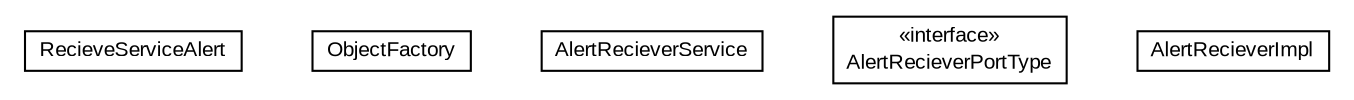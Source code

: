 #!/usr/local/bin/dot
#
# Class diagram 
# Generated by UMLGraph version R5_6-24-gf6e263 (http://www.umlgraph.org/)
#

digraph G {
	edge [fontname="arial",fontsize=10,labelfontname="arial",labelfontsize=10];
	node [fontname="arial",fontsize=10,shape=plaintext];
	nodesep=0.25;
	ranksep=0.5;
	// org.miloss.fgsms.plugins.sla.alertservice.RecieveServiceAlert
	c0 [label=<<table title="org.miloss.fgsms.plugins.sla.alertservice.RecieveServiceAlert" border="0" cellborder="1" cellspacing="0" cellpadding="2" port="p" href="./RecieveServiceAlert.html">
		<tr><td><table border="0" cellspacing="0" cellpadding="1">
<tr><td align="center" balign="center"> RecieveServiceAlert </td></tr>
		</table></td></tr>
		</table>>, URL="./RecieveServiceAlert.html", fontname="arial", fontcolor="black", fontsize=10.0];
	// org.miloss.fgsms.plugins.sla.alertservice.ObjectFactory
	c1 [label=<<table title="org.miloss.fgsms.plugins.sla.alertservice.ObjectFactory" border="0" cellborder="1" cellspacing="0" cellpadding="2" port="p" href="./ObjectFactory.html">
		<tr><td><table border="0" cellspacing="0" cellpadding="1">
<tr><td align="center" balign="center"> ObjectFactory </td></tr>
		</table></td></tr>
		</table>>, URL="./ObjectFactory.html", fontname="arial", fontcolor="black", fontsize=10.0];
	// org.miloss.fgsms.plugins.sla.alertservice.AlertRecieverService
	c2 [label=<<table title="org.miloss.fgsms.plugins.sla.alertservice.AlertRecieverService" border="0" cellborder="1" cellspacing="0" cellpadding="2" port="p" href="./AlertRecieverService.html">
		<tr><td><table border="0" cellspacing="0" cellpadding="1">
<tr><td align="center" balign="center"> AlertRecieverService </td></tr>
		</table></td></tr>
		</table>>, URL="./AlertRecieverService.html", fontname="arial", fontcolor="black", fontsize=10.0];
	// org.miloss.fgsms.plugins.sla.alertservice.AlertRecieverPortType
	c3 [label=<<table title="org.miloss.fgsms.plugins.sla.alertservice.AlertRecieverPortType" border="0" cellborder="1" cellspacing="0" cellpadding="2" port="p" href="./AlertRecieverPortType.html">
		<tr><td><table border="0" cellspacing="0" cellpadding="1">
<tr><td align="center" balign="center"> &#171;interface&#187; </td></tr>
<tr><td align="center" balign="center"> AlertRecieverPortType </td></tr>
		</table></td></tr>
		</table>>, URL="./AlertRecieverPortType.html", fontname="arial", fontcolor="black", fontsize=10.0];
	// org.miloss.fgsms.plugins.sla.alertservice.AlertRecieverImpl
	c4 [label=<<table title="org.miloss.fgsms.plugins.sla.alertservice.AlertRecieverImpl" border="0" cellborder="1" cellspacing="0" cellpadding="2" port="p" href="./AlertRecieverImpl.html">
		<tr><td><table border="0" cellspacing="0" cellpadding="1">
<tr><td align="center" balign="center"> AlertRecieverImpl </td></tr>
		</table></td></tr>
		</table>>, URL="./AlertRecieverImpl.html", fontname="arial", fontcolor="black", fontsize=10.0];
}

